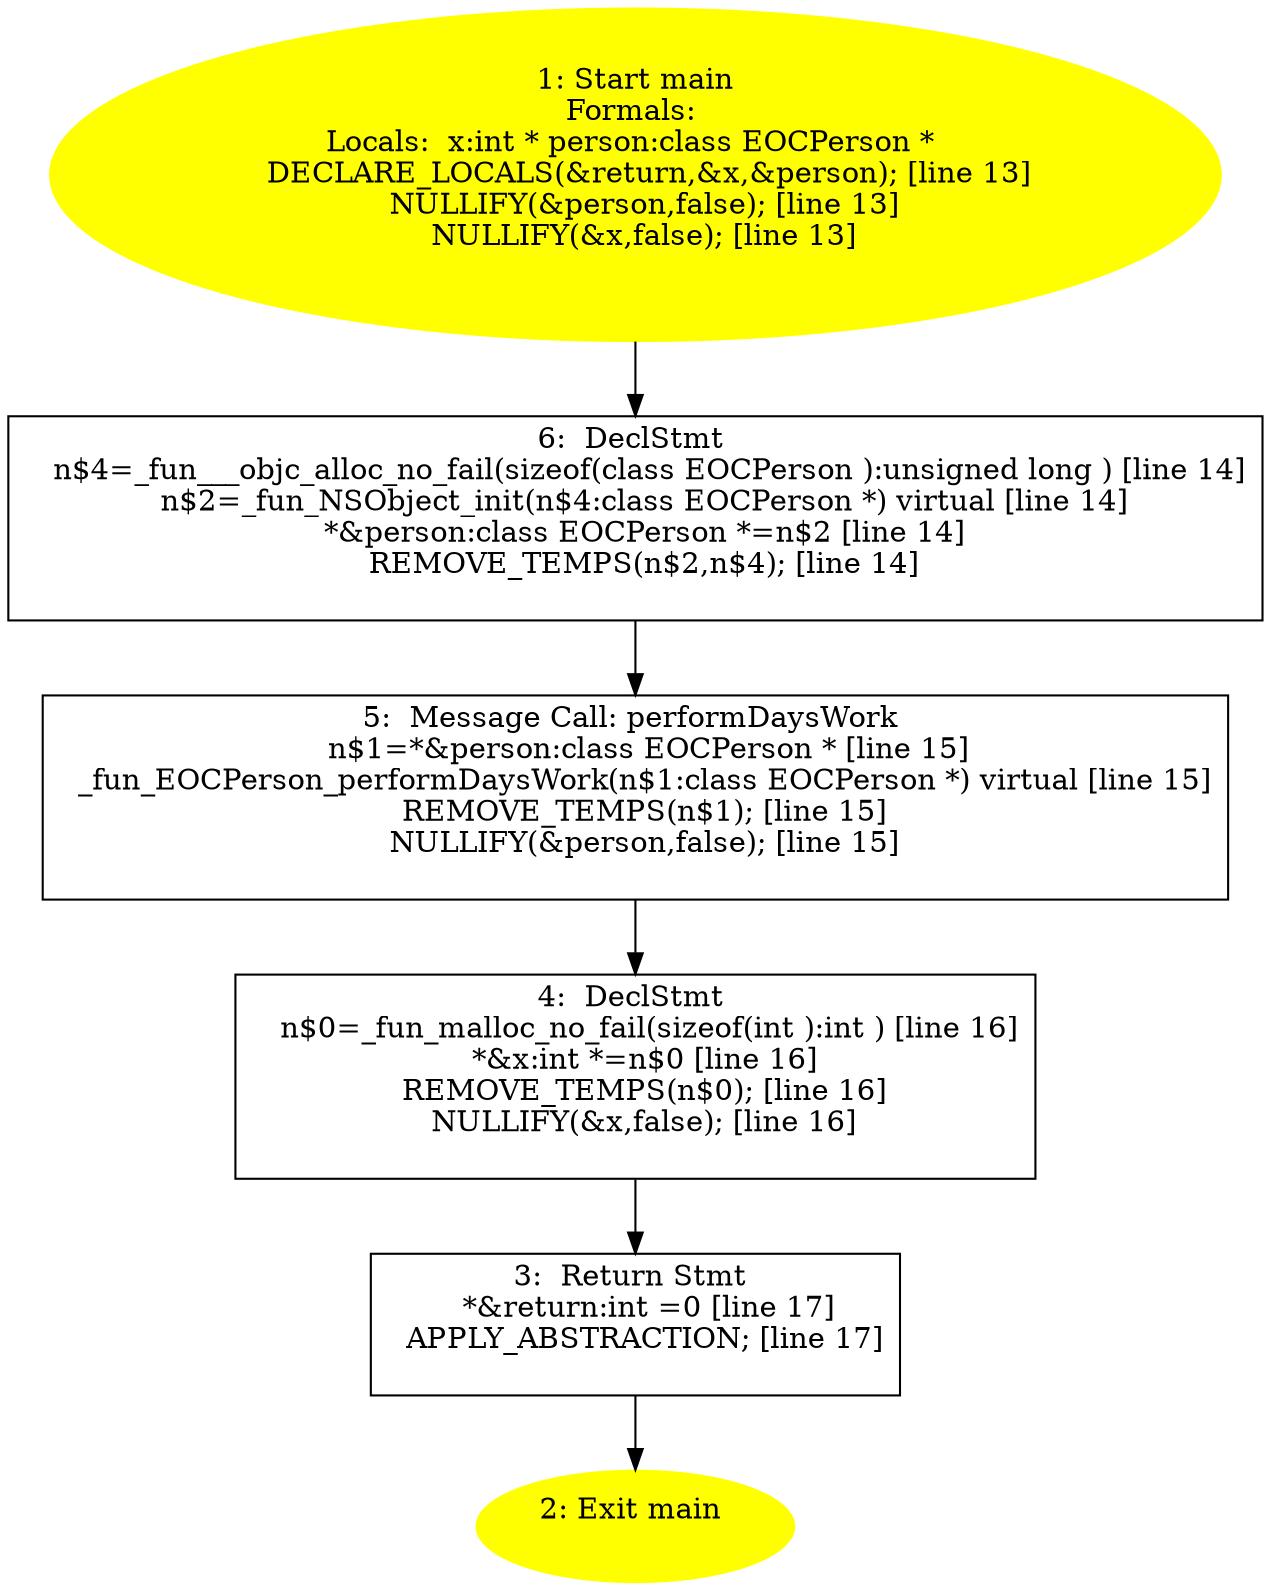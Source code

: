 digraph iCFG {
6 [label="6:  DeclStmt \n   n$4=_fun___objc_alloc_no_fail(sizeof(class EOCPerson ):unsigned long ) [line 14]\n  n$2=_fun_NSObject_init(n$4:class EOCPerson *) virtual [line 14]\n  *&person:class EOCPerson *=n$2 [line 14]\n  REMOVE_TEMPS(n$2,n$4); [line 14]\n " shape="box"]
	

	 6 -> 5 ;
5 [label="5:  Message Call: performDaysWork \n   n$1=*&person:class EOCPerson * [line 15]\n  _fun_EOCPerson_performDaysWork(n$1:class EOCPerson *) virtual [line 15]\n  REMOVE_TEMPS(n$1); [line 15]\n  NULLIFY(&person,false); [line 15]\n " shape="box"]
	

	 5 -> 4 ;
4 [label="4:  DeclStmt \n   n$0=_fun_malloc_no_fail(sizeof(int ):int ) [line 16]\n  *&x:int *=n$0 [line 16]\n  REMOVE_TEMPS(n$0); [line 16]\n  NULLIFY(&x,false); [line 16]\n " shape="box"]
	

	 4 -> 3 ;
3 [label="3:  Return Stmt \n   *&return:int =0 [line 17]\n  APPLY_ABSTRACTION; [line 17]\n " shape="box"]
	

	 3 -> 2 ;
2 [label="2: Exit main \n  " color=yellow style=filled]
	

1 [label="1: Start main\nFormals: \nLocals:  x:int * person:class EOCPerson * \n   DECLARE_LOCALS(&return,&x,&person); [line 13]\n  NULLIFY(&person,false); [line 13]\n  NULLIFY(&x,false); [line 13]\n " color=yellow style=filled]
	

	 1 -> 6 ;
}
